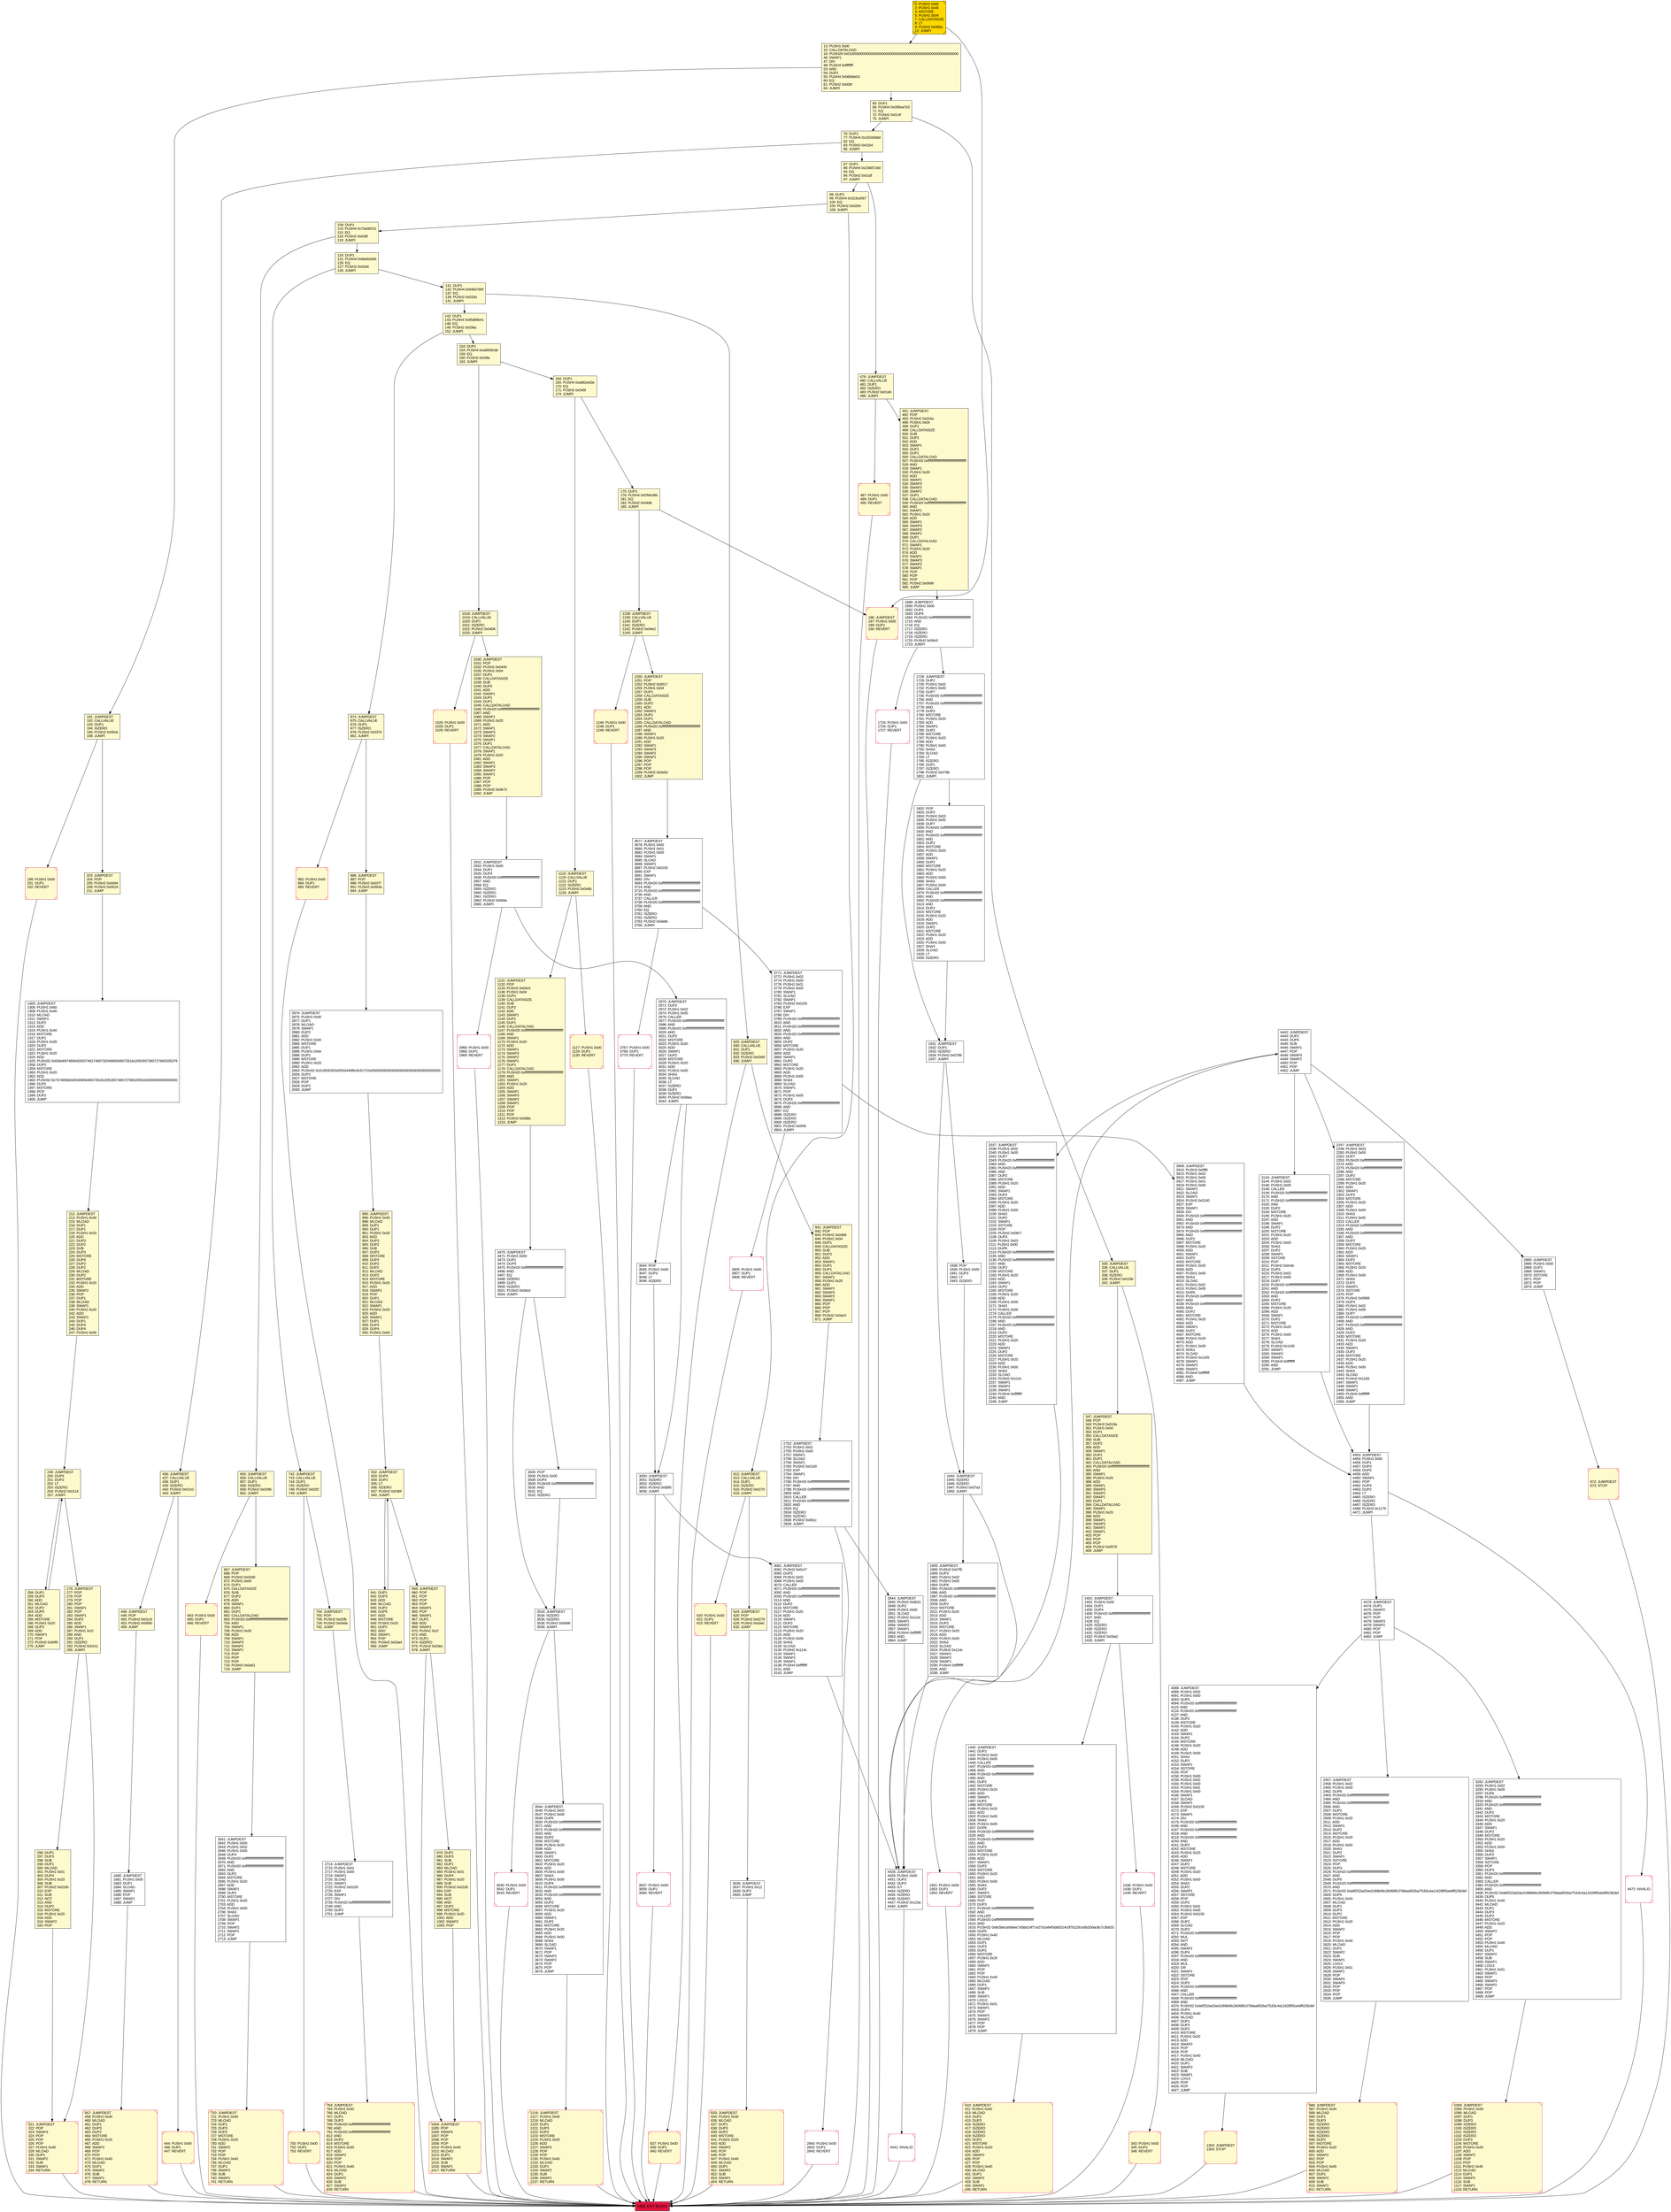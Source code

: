 digraph G {
bgcolor=transparent rankdir=UD;
node [shape=box style=filled color=black fillcolor=white fontname=arial fontcolor=black];
3470 [label="3470: JUMPDEST\l3471: PUSH1 0x00\l3473: DUP1\l3474: DUP4\l3475: PUSH20 0xffffffffffffffffffffffffffffffffffffffff\l3496: AND\l3497: EQ\l3498: ISZERO\l3499: DUP1\l3500: ISZERO\l3501: PUSH2 0x0dcd\l3504: JUMPI\l" ];
2247 [label="2247: JUMPDEST\l2248: PUSH1 0x03\l2250: PUSH1 0x00\l2252: DUP7\l2253: PUSH20 0xffffffffffffffffffffffffffffffffffffffff\l2274: AND\l2275: PUSH20 0xffffffffffffffffffffffffffffffffffffffff\l2296: AND\l2297: DUP2\l2298: MSTORE\l2299: PUSH1 0x20\l2301: ADD\l2302: SWAP1\l2303: DUP2\l2304: MSTORE\l2305: PUSH1 0x20\l2307: ADD\l2308: PUSH1 0x00\l2310: SHA3\l2311: PUSH1 0x00\l2313: CALLER\l2314: PUSH20 0xffffffffffffffffffffffffffffffffffffffff\l2335: AND\l2336: PUSH20 0xffffffffffffffffffffffffffffffffffffffff\l2357: AND\l2358: DUP2\l2359: MSTORE\l2360: PUSH1 0x20\l2362: ADD\l2363: SWAP1\l2364: DUP2\l2365: MSTORE\l2366: PUSH1 0x20\l2368: ADD\l2369: PUSH1 0x00\l2371: SHA3\l2372: DUP2\l2373: SWAP1\l2374: SSTORE\l2375: POP\l2376: PUSH2 0x0999\l2379: DUP3\l2380: PUSH1 0x02\l2382: PUSH1 0x00\l2384: DUP7\l2385: PUSH20 0xffffffffffffffffffffffffffffffffffffffff\l2406: AND\l2407: PUSH20 0xffffffffffffffffffffffffffffffffffffffff\l2428: AND\l2429: DUP2\l2430: MSTORE\l2431: PUSH1 0x20\l2433: ADD\l2434: SWAP1\l2435: DUP2\l2436: MSTORE\l2437: PUSH1 0x20\l2439: ADD\l2440: PUSH1 0x00\l2442: SHA3\l2443: SLOAD\l2444: PUSH2 0x1165\l2447: SWAP1\l2448: SWAP2\l2449: SWAP1\l2450: PUSH4 0xffffffff\l2455: AND\l2456: JUMP\l" ];
2037 [label="2037: JUMPDEST\l2038: PUSH1 0x02\l2040: PUSH1 0x00\l2042: DUP7\l2043: PUSH20 0xffffffffffffffffffffffffffffffffffffffff\l2064: AND\l2065: PUSH20 0xffffffffffffffffffffffffffffffffffffffff\l2086: AND\l2087: DUP2\l2088: MSTORE\l2089: PUSH1 0x20\l2091: ADD\l2092: SWAP1\l2093: DUP2\l2094: MSTORE\l2095: PUSH1 0x20\l2097: ADD\l2098: PUSH1 0x00\l2100: SHA3\l2101: DUP2\l2102: SWAP1\l2103: SSTORE\l2104: POP\l2105: PUSH2 0x08c7\l2108: DUP3\l2109: PUSH1 0x03\l2111: PUSH1 0x00\l2113: DUP8\l2114: PUSH20 0xffffffffffffffffffffffffffffffffffffffff\l2135: AND\l2136: PUSH20 0xffffffffffffffffffffffffffffffffffffffff\l2157: AND\l2158: DUP2\l2159: MSTORE\l2160: PUSH1 0x20\l2162: ADD\l2163: SWAP1\l2164: DUP2\l2165: MSTORE\l2166: PUSH1 0x20\l2168: ADD\l2169: PUSH1 0x00\l2171: SHA3\l2172: PUSH1 0x00\l2174: CALLER\l2175: PUSH20 0xffffffffffffffffffffffffffffffffffffffff\l2196: AND\l2197: PUSH20 0xffffffffffffffffffffffffffffffffffffffff\l2218: AND\l2219: DUP2\l2220: MSTORE\l2221: PUSH1 0x20\l2223: ADD\l2224: SWAP1\l2225: DUP2\l2226: MSTORE\l2227: PUSH1 0x20\l2229: ADD\l2230: PUSH1 0x00\l2232: SHA3\l2233: SLOAD\l2234: PUSH2 0x114c\l2237: SWAP1\l2238: SWAP2\l2239: SWAP1\l2240: PUSH4 0xffffffff\l2245: AND\l2246: JUMP\l" ];
203 [label="203: JUMPDEST\l204: POP\l205: PUSH2 0x00d4\l208: PUSH2 0x0519\l211: JUMP\l" fillcolor=lemonchiffon ];
2714 [label="2714: JUMPDEST\l2715: PUSH1 0x01\l2717: PUSH1 0x00\l2719: SWAP1\l2720: SLOAD\l2721: SWAP1\l2722: PUSH2 0x0100\l2725: EXP\l2726: SWAP1\l2727: DIV\l2728: PUSH20 0xffffffffffffffffffffffffffffffffffffffff\l2749: AND\l2750: DUP2\l2751: JUMP\l" ];
3909 [label="3909: JUMPDEST\l3910: PUSH2 0x0ff8\l3913: PUSH1 0x02\l3915: PUSH1 0x00\l3917: PUSH1 0x01\l3919: PUSH1 0x00\l3921: SWAP1\l3922: SLOAD\l3923: SWAP1\l3924: PUSH2 0x0100\l3927: EXP\l3928: SWAP1\l3929: DIV\l3930: PUSH20 0xffffffffffffffffffffffffffffffffffffffff\l3951: AND\l3952: PUSH20 0xffffffffffffffffffffffffffffffffffffffff\l3973: AND\l3974: PUSH20 0xffffffffffffffffffffffffffffffffffffffff\l3995: AND\l3996: DUP2\l3997: MSTORE\l3998: PUSH1 0x20\l4000: ADD\l4001: SWAP1\l4002: DUP2\l4003: MSTORE\l4004: PUSH1 0x20\l4006: ADD\l4007: PUSH1 0x00\l4009: SHA3\l4010: SLOAD\l4011: PUSH1 0x02\l4013: PUSH1 0x00\l4015: DUP6\l4016: PUSH20 0xffffffffffffffffffffffffffffffffffffffff\l4037: AND\l4038: PUSH20 0xffffffffffffffffffffffffffffffffffffffff\l4059: AND\l4060: DUP2\l4061: MSTORE\l4062: PUSH1 0x20\l4064: ADD\l4065: SWAP1\l4066: DUP2\l4067: MSTORE\l4068: PUSH1 0x20\l4070: ADD\l4071: PUSH1 0x00\l4073: SHA3\l4074: SLOAD\l4075: PUSH2 0x1165\l4078: SWAP1\l4079: SWAP2\l4080: SWAP1\l4081: PUSH4 0xffffffff\l4086: AND\l4087: JUMP\l" ];
1131 [label="1131: JUMPDEST\l1132: POP\l1133: PUSH2 0x04c0\l1136: PUSH1 0x04\l1138: DUP1\l1139: CALLDATASIZE\l1140: SUB\l1141: DUP2\l1142: ADD\l1143: SWAP1\l1144: DUP1\l1145: DUP1\l1146: CALLDATALOAD\l1147: PUSH20 0xffffffffffffffffffffffffffffffffffffffff\l1168: AND\l1169: SWAP1\l1170: PUSH1 0x20\l1172: ADD\l1173: SWAP1\l1174: SWAP3\l1175: SWAP2\l1176: SWAP1\l1177: DUP1\l1178: CALLDATALOAD\l1179: PUSH20 0xffffffffffffffffffffffffffffffffffffffff\l1200: AND\l1201: SWAP1\l1202: PUSH1 0x20\l1204: ADD\l1205: SWAP1\l1206: SWAP3\l1207: SWAP2\l1208: SWAP1\l1209: POP\l1210: POP\l1211: POP\l1212: PUSH2 0x0d8e\l1215: JUMP\l" fillcolor=lemonchiffon ];
742 [label="742: JUMPDEST\l743: CALLVALUE\l744: DUP1\l745: ISZERO\l746: PUSH2 0x02f2\l749: JUMPI\l" fillcolor=lemonchiffon ];
258 [label="258: DUP1\l259: DUP3\l260: ADD\l261: MLOAD\l262: DUP2\l263: DUP5\l264: ADD\l265: MSTORE\l266: PUSH1 0x20\l268: DUP2\l269: ADD\l270: SWAP1\l271: POP\l272: PUSH2 0x00f9\l275: JUMP\l" fillcolor=lemonchiffon ];
4473 [label="4473: JUMPDEST\l4474: DUP1\l4475: SWAP2\l4476: POP\l4477: POP\l4478: SWAP3\l4479: SWAP2\l4480: POP\l4481: POP\l4482: JUMP\l" ];
3767 [label="3767: PUSH1 0x00\l3769: DUP1\l3770: REVERT\l" shape=Msquare color=crimson ];
2931 [label="2931: JUMPDEST\l2932: PUSH1 0x00\l2934: DUP1\l2935: DUP4\l2936: PUSH20 0xffffffffffffffffffffffffffffffffffffffff\l2957: AND\l2958: EQ\l2959: ISZERO\l2960: ISZERO\l2961: ISZERO\l2962: PUSH2 0x0b9a\l2965: JUMPI\l" ];
444 [label="444: PUSH1 0x00\l446: DUP1\l447: REVERT\l" fillcolor=lemonchiffon shape=Msquare color=crimson ];
1724 [label="1724: PUSH1 0x00\l1726: DUP1\l1727: REVERT\l" shape=Msquare color=crimson ];
296 [label="296: DUP1\l297: DUP3\l298: SUB\l299: DUP1\l300: MLOAD\l301: PUSH1 0x01\l303: DUP4\l304: PUSH1 0x20\l306: SUB\l307: PUSH2 0x0100\l310: EXP\l311: SUB\l312: NOT\l313: AND\l314: DUP2\l315: MSTORE\l316: PUSH1 0x20\l318: ADD\l319: SWAP2\l320: POP\l" fillcolor=lemonchiffon ];
886 [label="886: JUMPDEST\l887: POP\l888: PUSH2 0x037f\l891: PUSH2 0x0b3a\l894: JUMP\l" fillcolor=lemonchiffon ];
1018 [label="1018: JUMPDEST\l1019: CALLVALUE\l1020: DUP1\l1021: ISZERO\l1022: PUSH2 0x0406\l1025: JUMPI\l" fillcolor=lemonchiffon ];
1119 [label="1119: JUMPDEST\l1120: CALLVALUE\l1121: DUP1\l1122: ISZERO\l1123: PUSH2 0x046b\l1126: JUMPI\l" fillcolor=lemonchiffon ];
667 [label="667: JUMPDEST\l668: POP\l669: PUSH2 0x02d0\l672: PUSH1 0x04\l674: DUP1\l675: CALLDATASIZE\l676: SUB\l677: DUP2\l678: ADD\l679: SWAP1\l680: DUP1\l681: DUP1\l682: CALLDATALOAD\l683: PUSH20 0xffffffffffffffffffffffffffffffffffffffff\l704: AND\l705: SWAP1\l706: PUSH1 0x20\l708: ADD\l709: SWAP1\l710: SWAP3\l711: SWAP2\l712: SWAP1\l713: POP\l714: POP\l715: POP\l716: PUSH2 0x0a51\l719: JUMP\l" fillcolor=lemonchiffon ];
3044 [label="3044: POP\l3045: PUSH1 0x00\l3047: DUP3\l3048: LT\l3049: ISZERO\l" ];
142 [label="142: DUP1\l143: PUSH4 0x95d89b41\l148: EQ\l149: PUSH2 0x036a\l152: JUMPI\l" fillcolor=lemonchiffon ];
663 [label="663: PUSH1 0x00\l665: DUP1\l666: REVERT\l" fillcolor=lemonchiffon shape=Msquare color=crimson ];
2966 [label="2966: PUSH1 0x00\l2968: DUP1\l2969: REVERT\l" shape=Msquare color=crimson ];
191 [label="191: JUMPDEST\l192: CALLVALUE\l193: DUP1\l194: ISZERO\l195: PUSH2 0x00cb\l198: JUMPI\l" fillcolor=lemonchiffon ];
347 [label="347: JUMPDEST\l348: POP\l349: PUSH2 0x019a\l352: PUSH1 0x04\l354: DUP1\l355: CALLDATASIZE\l356: SUB\l357: DUP2\l358: ADD\l359: SWAP1\l360: DUP1\l361: DUP1\l362: CALLDATALOAD\l363: PUSH20 0xffffffffffffffffffffffffffffffffffffffff\l384: AND\l385: SWAP1\l386: PUSH1 0x20\l388: ADD\l389: SWAP1\l390: SWAP3\l391: SWAP2\l392: SWAP1\l393: DUP1\l394: CALLDATALOAD\l395: SWAP1\l396: PUSH1 0x20\l398: ADD\l399: SWAP1\l400: SWAP3\l401: SWAP2\l402: SWAP1\l403: POP\l404: POP\l405: POP\l406: PUSH2 0x0579\l409: JUMP\l" fillcolor=lemonchiffon ];
3533 [label="3533: JUMPDEST\l3534: ISZERO\l3535: ISZERO\l3536: PUSH2 0x0dd8\l3539: JUMPI\l" ];
1436 [label="1436: PUSH1 0x00\l1438: DUP1\l1439: REVERT\l" shape=Msquare color=crimson ];
276 [label="276: JUMPDEST\l277: POP\l278: POP\l279: POP\l280: POP\l281: SWAP1\l282: POP\l283: SWAP1\l284: DUP2\l285: ADD\l286: SWAP1\l287: PUSH1 0x1f\l289: AND\l290: DUP1\l291: ISZERO\l292: PUSH2 0x0141\l295: JUMPI\l" fillcolor=lemonchiffon ];
1951 [label="1951: PUSH1 0x00\l1953: DUP1\l1954: REVERT\l" shape=Msquare color=crimson ];
335 [label="335: JUMPDEST\l336: CALLVALUE\l337: DUP1\l338: ISZERO\l339: PUSH2 0x015b\l342: JUMPI\l" fillcolor=lemonchiffon ];
1401 [label="1401: JUMPDEST\l1402: PUSH1 0x00\l1404: DUP1\l1405: DUP4\l1406: PUSH20 0xffffffffffffffffffffffffffffffffffffffff\l1427: AND\l1428: EQ\l1429: ISZERO\l1430: ISZERO\l1431: ISZERO\l1432: PUSH2 0x05a0\l1435: JUMPI\l" ];
1931 [label="1931: JUMPDEST\l1932: DUP1\l1933: ISZERO\l1934: PUSH2 0x0798\l1937: JUMPI\l" ];
2874 [label="2874: JUMPDEST\l2875: PUSH1 0x40\l2877: DUP1\l2878: MLOAD\l2879: SWAP1\l2880: DUP2\l2881: ADD\l2882: PUSH1 0x40\l2884: MSTORE\l2885: DUP1\l2886: PUSH1 0x0e\l2888: DUP2\l2889: MSTORE\l2890: PUSH1 0x20\l2892: ADD\l2893: PUSH32 0x2c3030302e5553446f6c6c61722e000000000000000000000000000000000000\l2926: DUP2\l2927: MSTORE\l2928: POP\l2929: DUP2\l2930: JUMP\l" ];
1938 [label="1938: POP\l1939: PUSH1 0x00\l1941: DUP3\l1942: LT\l1943: ISZERO\l" ];
487 [label="487: PUSH1 0x00\l489: DUP1\l490: REVERT\l" fillcolor=lemonchiffon shape=Msquare color=crimson ];
750 [label="750: PUSH1 0x00\l752: DUP1\l753: REVERT\l" fillcolor=lemonchiffon shape=Msquare color=crimson ];
3057 [label="3057: PUSH1 0x00\l3059: DUP1\l3060: REVERT\l" shape=Msquare color=crimson ];
1305 [label="1305: JUMPDEST\l1306: PUSH1 0x60\l1308: PUSH1 0x40\l1310: MLOAD\l1311: SWAP1\l1312: DUP2\l1313: ADD\l1314: PUSH1 0x40\l1316: MSTORE\l1317: DUP1\l1318: PUSH1 0x39\l1320: DUP2\l1321: MSTORE\l1322: PUSH1 0x20\l1324: ADD\l1325: PUSH32 0x556e6974656420537461746573204665646572616c2052657365727665205379\l1358: DUP2\l1359: MSTORE\l1360: PUSH1 0x20\l1362: ADD\l1363: PUSH32 0x7374656d2d204665646572616c205265736572766520552e5300000000000000\l1396: DUP2\l1397: MSTORE\l1398: POP\l1399: DUP2\l1400: JUMP\l" ];
959 [label="959: JUMPDEST\l960: POP\l961: POP\l962: POP\l963: POP\l964: SWAP1\l965: POP\l966: SWAP1\l967: DUP2\l968: ADD\l969: SWAP1\l970: PUSH1 0x1f\l972: AND\l973: DUP1\l974: ISZERO\l975: PUSH2 0x03ec\l978: JUMPI\l" fillcolor=lemonchiffon ];
76 [label="76: DUP1\l77: PUSH4 0x18160ddd\l82: EQ\l83: PUSH2 0x01b4\l86: JUMPI\l" fillcolor=lemonchiffon ];
175 [label="175: DUP1\l176: PUSH4 0xf2fde38b\l181: EQ\l182: PUSH2 0x04d6\l185: JUMPI\l" fillcolor=lemonchiffon ];
1944 [label="1944: JUMPDEST\l1945: ISZERO\l1946: ISZERO\l1947: PUSH2 0x07a3\l1950: JUMPI\l" ];
491 [label="491: JUMPDEST\l492: POP\l493: PUSH2 0x024a\l496: PUSH1 0x04\l498: DUP1\l499: CALLDATASIZE\l500: SUB\l501: DUP2\l502: ADD\l503: SWAP1\l504: DUP1\l505: DUP1\l506: CALLDATALOAD\l507: PUSH20 0xffffffffffffffffffffffffffffffffffffffff\l528: AND\l529: SWAP1\l530: PUSH1 0x20\l532: ADD\l533: SWAP1\l534: SWAP3\l535: SWAP2\l536: SWAP1\l537: DUP1\l538: CALLDATALOAD\l539: PUSH20 0xffffffffffffffffffffffffffffffffffffffff\l560: AND\l561: SWAP1\l562: PUSH1 0x20\l564: ADD\l565: SWAP1\l566: SWAP3\l567: SWAP2\l568: SWAP1\l569: DUP1\l570: CALLDATALOAD\l571: SWAP1\l572: PUSH1 0x20\l574: ADD\l575: SWAP1\l576: SWAP3\l577: SWAP2\l578: SWAP1\l579: POP\l580: POP\l581: POP\l582: PUSH2 0x0699\l585: JUMP\l" fillcolor=lemonchiffon ];
720 [label="720: JUMPDEST\l721: PUSH1 0x40\l723: MLOAD\l724: DUP1\l725: DUP3\l726: DUP2\l727: MSTORE\l728: PUSH1 0x20\l730: ADD\l731: SWAP2\l732: POP\l733: POP\l734: PUSH1 0x40\l736: MLOAD\l737: DUP1\l738: SWAP2\l739: SUB\l740: SWAP1\l741: RETURN\l" fillcolor=lemonchiffon shape=Msquare color=crimson ];
4442 [label="4442: JUMPDEST\l4443: DUP2\l4444: DUP4\l4445: SUB\l4446: SWAP1\l4447: POP\l4448: SWAP3\l4449: SWAP2\l4450: POP\l4451: POP\l4452: JUMP\l" ];
212 [label="212: JUMPDEST\l213: PUSH1 0x40\l215: MLOAD\l216: DUP1\l217: DUP1\l218: PUSH1 0x20\l220: ADD\l221: DUP3\l222: DUP2\l223: SUB\l224: DUP3\l225: MSTORE\l226: DUP4\l227: DUP2\l228: DUP2\l229: MLOAD\l230: DUP2\l231: MSTORE\l232: PUSH1 0x20\l234: ADD\l235: SWAP2\l236: POP\l237: DUP1\l238: MLOAD\l239: SWAP1\l240: PUSH1 0x20\l242: ADD\l243: SWAP1\l244: DUP1\l245: DUP4\l246: DUP4\l247: PUSH1 0x00\l" fillcolor=lemonchiffon ];
199 [label="199: PUSH1 0x00\l201: DUP1\l202: REVERT\l" fillcolor=lemonchiffon shape=Msquare color=crimson ];
3771 [label="3771: JUMPDEST\l3772: PUSH1 0x02\l3774: PUSH1 0x00\l3776: PUSH1 0x01\l3778: PUSH1 0x00\l3780: SWAP1\l3781: SLOAD\l3782: SWAP1\l3783: PUSH2 0x0100\l3786: EXP\l3787: SWAP1\l3788: DIV\l3789: PUSH20 0xffffffffffffffffffffffffffffffffffffffff\l3810: AND\l3811: PUSH20 0xffffffffffffffffffffffffffffffffffffffff\l3832: AND\l3833: PUSH20 0xffffffffffffffffffffffffffffffffffffffff\l3854: AND\l3855: DUP2\l3856: MSTORE\l3857: PUSH1 0x20\l3859: ADD\l3860: SWAP1\l3861: DUP2\l3862: MSTORE\l3863: PUSH1 0x20\l3865: ADD\l3866: PUSH1 0x00\l3868: SHA3\l3869: SLOAD\l3870: SWAP1\l3871: POP\l3872: PUSH1 0x00\l3874: DUP3\l3875: PUSH20 0xffffffffffffffffffffffffffffffffffffffff\l3896: AND\l3897: EQ\l3898: ISZERO\l3899: ISZERO\l3900: ISZERO\l3901: PUSH2 0x0f45\l3904: JUMPI\l" ];
436 [label="436: JUMPDEST\l437: CALLVALUE\l438: DUP1\l439: ISZERO\l440: PUSH2 0x01c0\l443: JUMPI\l" fillcolor=lemonchiffon ];
2844 [label="2844: JUMPDEST\l2845: PUSH2 0x0b31\l2848: DUP2\l2849: PUSH1 0x00\l2851: SLOAD\l2852: PUSH2 0x114c\l2855: SWAP1\l2856: SWAP2\l2857: SWAP1\l2858: PUSH4 0xffffffff\l2863: AND\l2864: JUMP\l" ];
1216 [label="1216: JUMPDEST\l1217: PUSH1 0x40\l1219: MLOAD\l1220: DUP1\l1221: DUP3\l1222: DUP2\l1223: MSTORE\l1224: PUSH1 0x20\l1226: ADD\l1227: SWAP2\l1228: POP\l1229: POP\l1230: PUSH1 0x40\l1232: MLOAD\l1233: DUP1\l1234: SWAP2\l1235: SUB\l1236: SWAP1\l1237: RETURN\l" fillcolor=lemonchiffon shape=Msquare color=crimson ];
3292 [label="3292: JUMPDEST\l3293: PUSH1 0x02\l3295: PUSH1 0x00\l3297: DUP6\l3298: PUSH20 0xffffffffffffffffffffffffffffffffffffffff\l3319: AND\l3320: PUSH20 0xffffffffffffffffffffffffffffffffffffffff\l3341: AND\l3342: DUP2\l3343: MSTORE\l3344: PUSH1 0x20\l3346: ADD\l3347: SWAP1\l3348: DUP2\l3349: MSTORE\l3350: PUSH1 0x20\l3352: ADD\l3353: PUSH1 0x00\l3355: SHA3\l3356: DUP2\l3357: SWAP1\l3358: SSTORE\l3359: POP\l3360: DUP3\l3361: PUSH20 0xffffffffffffffffffffffffffffffffffffffff\l3382: AND\l3383: CALLER\l3384: PUSH20 0xffffffffffffffffffffffffffffffffffffffff\l3405: AND\l3406: PUSH32 0xddf252ad1be2c89b69c2b068fc378daa952ba7f163c4a11628f55a4df523b3ef\l3439: DUP5\l3440: PUSH1 0x40\l3442: MLOAD\l3443: DUP1\l3444: DUP3\l3445: DUP2\l3446: MSTORE\l3447: PUSH1 0x20\l3449: ADD\l3450: SWAP2\l3451: POP\l3452: POP\l3453: PUSH1 0x40\l3455: MLOAD\l3456: DUP1\l3457: SWAP2\l3458: SUB\l3459: SWAP1\l3460: LOG3\l3461: PUSH1 0x01\l3463: SWAP1\l3464: POP\l3465: SWAP3\l3466: SWAP2\l3467: POP\l3468: POP\l3469: JUMP\l" ];
1004 [label="1004: JUMPDEST\l1005: POP\l1006: SWAP3\l1007: POP\l1008: POP\l1009: POP\l1010: PUSH1 0x40\l1012: MLOAD\l1013: DUP1\l1014: SWAP2\l1015: SUB\l1016: SWAP1\l1017: RETURN\l" fillcolor=lemonchiffon shape=Msquare color=crimson ];
3540 [label="3540: PUSH1 0x00\l3542: DUP1\l3543: REVERT\l" shape=Msquare color=crimson ];
586 [label="586: JUMPDEST\l587: PUSH1 0x40\l589: MLOAD\l590: DUP1\l591: DUP3\l592: ISZERO\l593: ISZERO\l594: ISZERO\l595: ISZERO\l596: DUP2\l597: MSTORE\l598: PUSH1 0x20\l600: ADD\l601: SWAP2\l602: POP\l603: POP\l604: PUSH1 0x40\l606: MLOAD\l607: DUP1\l608: SWAP2\l609: SUB\l610: SWAP1\l611: RETURN\l" fillcolor=lemonchiffon shape=Msquare color=crimson ];
1093 [label="1093: JUMPDEST\l1094: PUSH1 0x40\l1096: MLOAD\l1097: DUP1\l1098: DUP3\l1099: ISZERO\l1100: ISZERO\l1101: ISZERO\l1102: ISZERO\l1103: DUP2\l1104: MSTORE\l1105: PUSH1 0x20\l1107: ADD\l1108: SWAP2\l1109: POP\l1110: POP\l1111: PUSH1 0x40\l1113: MLOAD\l1114: DUP1\l1115: SWAP2\l1116: SUB\l1117: SWAP1\l1118: RETURN\l" fillcolor=lemonchiffon shape=Msquare color=crimson ];
457 [label="457: JUMPDEST\l458: PUSH1 0x40\l460: MLOAD\l461: DUP1\l462: DUP3\l463: DUP2\l464: MSTORE\l465: PUSH1 0x20\l467: ADD\l468: SWAP2\l469: POP\l470: POP\l471: PUSH1 0x40\l473: MLOAD\l474: DUP1\l475: SWAP2\l476: SUB\l477: SWAP1\l478: RETURN\l" fillcolor=lemonchiffon shape=Msquare color=crimson ];
941 [label="941: DUP1\l942: DUP3\l943: ADD\l944: MLOAD\l945: DUP2\l946: DUP5\l947: ADD\l948: MSTORE\l949: PUSH1 0x20\l951: DUP2\l952: ADD\l953: SWAP1\l954: POP\l955: PUSH2 0x03a4\l958: JUMP\l" fillcolor=lemonchiffon ];
841 [label="841: JUMPDEST\l842: POP\l843: PUSH2 0x0368\l846: PUSH1 0x04\l848: DUP1\l849: CALLDATASIZE\l850: SUB\l851: DUP2\l852: ADD\l853: SWAP1\l854: DUP1\l855: DUP1\l856: CALLDATALOAD\l857: SWAP1\l858: PUSH1 0x20\l860: ADD\l861: SWAP1\l862: SWAP3\l863: SWAP2\l864: SWAP1\l865: POP\l866: POP\l867: POP\l868: PUSH2 0x0ac0\l871: JUMP\l" fillcolor=lemonchiffon ];
1246 [label="1246: PUSH1 0x00\l1248: DUP1\l1249: REVERT\l" fillcolor=lemonchiffon shape=Msquare color=crimson ];
4483 [label="4483: EXIT BLOCK\l" fillcolor=crimson ];
1303 [label="1303: JUMPDEST\l1304: STOP\l" fillcolor=lemonchiffon shape=Msquare color=crimson ];
829 [label="829: JUMPDEST\l830: CALLVALUE\l831: DUP1\l832: ISZERO\l833: PUSH2 0x0349\l836: JUMPI\l" fillcolor=lemonchiffon ];
109 [label="109: DUP1\l110: PUSH4 0x70a08231\l115: EQ\l116: PUSH2 0x028f\l119: JUMPI\l" fillcolor=lemonchiffon ];
1440 [label="1440: JUMPDEST\l1441: DUP2\l1442: PUSH1 0x03\l1444: PUSH1 0x00\l1446: CALLER\l1447: PUSH20 0xffffffffffffffffffffffffffffffffffffffff\l1468: AND\l1469: PUSH20 0xffffffffffffffffffffffffffffffffffffffff\l1490: AND\l1491: DUP2\l1492: MSTORE\l1493: PUSH1 0x20\l1495: ADD\l1496: SWAP1\l1497: DUP2\l1498: MSTORE\l1499: PUSH1 0x20\l1501: ADD\l1502: PUSH1 0x00\l1504: SHA3\l1505: PUSH1 0x00\l1507: DUP6\l1508: PUSH20 0xffffffffffffffffffffffffffffffffffffffff\l1529: AND\l1530: PUSH20 0xffffffffffffffffffffffffffffffffffffffff\l1551: AND\l1552: DUP2\l1553: MSTORE\l1554: PUSH1 0x20\l1556: ADD\l1557: SWAP1\l1558: DUP2\l1559: MSTORE\l1560: PUSH1 0x20\l1562: ADD\l1563: PUSH1 0x00\l1565: SHA3\l1566: DUP2\l1567: SWAP1\l1568: SSTORE\l1569: POP\l1570: DUP3\l1571: PUSH20 0xffffffffffffffffffffffffffffffffffffffff\l1592: AND\l1593: CALLER\l1594: PUSH20 0xffffffffffffffffffffffffffffffffffffffff\l1615: AND\l1616: PUSH32 0x8c5be1e5ebec7d5bd14f71427d1e84f3dd0314c0f7b2291e5b200ac8c7c3b925\l1649: DUP5\l1650: PUSH1 0x40\l1652: MLOAD\l1653: DUP1\l1654: DUP3\l1655: DUP2\l1656: MSTORE\l1657: PUSH1 0x20\l1659: ADD\l1660: SWAP2\l1661: POP\l1662: POP\l1663: PUSH1 0x40\l1665: MLOAD\l1666: DUP1\l1667: SWAP2\l1668: SUB\l1669: SWAP1\l1670: LOG3\l1671: PUSH1 0x01\l1673: SWAP1\l1674: POP\l1675: SWAP3\l1676: SWAP2\l1677: POP\l1678: POP\l1679: JUMP\l" ];
153 [label="153: DUP1\l154: PUSH4 0xa9059cbb\l159: EQ\l160: PUSH2 0x03fa\l163: JUMPI\l" fillcolor=lemonchiffon ];
479 [label="479: JUMPDEST\l480: CALLVALUE\l481: DUP1\l482: ISZERO\l483: PUSH2 0x01eb\l486: JUMPI\l" fillcolor=lemonchiffon ];
1802 [label="1802: POP\l1803: DUP2\l1804: PUSH1 0x03\l1806: PUSH1 0x00\l1808: DUP7\l1809: PUSH20 0xffffffffffffffffffffffffffffffffffffffff\l1830: AND\l1831: PUSH20 0xffffffffffffffffffffffffffffffffffffffff\l1852: AND\l1853: DUP2\l1854: MSTORE\l1855: PUSH1 0x20\l1857: ADD\l1858: SWAP1\l1859: DUP2\l1860: MSTORE\l1861: PUSH1 0x20\l1863: ADD\l1864: PUSH1 0x00\l1866: SHA3\l1867: PUSH1 0x00\l1869: CALLER\l1870: PUSH20 0xffffffffffffffffffffffffffffffffffffffff\l1891: AND\l1892: PUSH20 0xffffffffffffffffffffffffffffffffffffffff\l1913: AND\l1914: DUP2\l1915: MSTORE\l1916: PUSH1 0x20\l1918: ADD\l1919: SWAP1\l1920: DUP2\l1921: MSTORE\l1922: PUSH1 0x20\l1924: ADD\l1925: PUSH1 0x00\l1927: SHA3\l1928: SLOAD\l1929: LT\l1930: ISZERO\l" ];
754 [label="754: JUMPDEST\l755: POP\l756: PUSH2 0x02fb\l759: PUSH2 0x0a9a\l762: JUMP\l" fillcolor=lemonchiffon ];
2752 [label="2752: JUMPDEST\l2753: PUSH1 0x01\l2755: PUSH1 0x00\l2757: SWAP1\l2758: SLOAD\l2759: SWAP1\l2760: PUSH2 0x0100\l2763: EXP\l2764: SWAP1\l2765: DIV\l2766: PUSH20 0xffffffffffffffffffffffffffffffffffffffff\l2787: AND\l2788: PUSH20 0xffffffffffffffffffffffffffffffffffffffff\l2809: AND\l2810: CALLER\l2811: PUSH20 0xffffffffffffffffffffffffffffffffffffffff\l2832: AND\l2833: EQ\l2834: ISZERO\l2835: ISZERO\l2836: PUSH2 0x0b1c\l2839: JUMPI\l" ];
1030 [label="1030: JUMPDEST\l1031: POP\l1032: PUSH2 0x0445\l1035: PUSH1 0x04\l1037: DUP1\l1038: CALLDATASIZE\l1039: SUB\l1040: DUP2\l1041: ADD\l1042: SWAP1\l1043: DUP1\l1044: DUP1\l1045: CALLDATALOAD\l1046: PUSH20 0xffffffffffffffffffffffffffffffffffffffff\l1067: AND\l1068: SWAP1\l1069: PUSH1 0x20\l1071: ADD\l1072: SWAP1\l1073: SWAP3\l1074: SWAP2\l1075: SWAP1\l1076: DUP1\l1077: CALLDATALOAD\l1078: SWAP1\l1079: PUSH1 0x20\l1081: ADD\l1082: SWAP1\l1083: SWAP3\l1084: SWAP2\l1085: SWAP1\l1086: POP\l1087: POP\l1088: POP\l1089: PUSH2 0x0b73\l1092: JUMP\l" fillcolor=lemonchiffon ];
120 [label="120: DUP1\l121: PUSH4 0x8da5cb5b\l126: EQ\l127: PUSH2 0x02e6\l130: JUMPI\l" fillcolor=lemonchiffon ];
1955 [label="1955: JUMPDEST\l1956: PUSH2 0x07f5\l1959: DUP3\l1960: PUSH1 0x02\l1962: PUSH1 0x00\l1964: DUP8\l1965: PUSH20 0xffffffffffffffffffffffffffffffffffffffff\l1986: AND\l1987: PUSH20 0xffffffffffffffffffffffffffffffffffffffff\l2008: AND\l2009: DUP2\l2010: MSTORE\l2011: PUSH1 0x20\l2013: ADD\l2014: SWAP1\l2015: DUP2\l2016: MSTORE\l2017: PUSH1 0x20\l2019: ADD\l2020: PUSH1 0x00\l2022: SHA3\l2023: SLOAD\l2024: PUSH2 0x114c\l2027: SWAP1\l2028: SWAP2\l2029: SWAP1\l2030: PUSH4 0xffffffff\l2035: AND\l2036: JUMP\l" ];
4453 [label="4453: JUMPDEST\l4454: PUSH1 0x00\l4456: DUP1\l4457: DUP3\l4458: DUP5\l4459: ADD\l4460: SWAP1\l4461: POP\l4462: DUP4\l4463: DUP2\l4464: LT\l4465: ISZERO\l4466: ISZERO\l4467: ISZERO\l4468: PUSH2 0x1179\l4471: JUMPI\l" ];
4088 [label="4088: JUMPDEST\l4089: PUSH1 0x02\l4091: PUSH1 0x00\l4093: DUP5\l4094: PUSH20 0xffffffffffffffffffffffffffffffffffffffff\l4115: AND\l4116: PUSH20 0xffffffffffffffffffffffffffffffffffffffff\l4137: AND\l4138: DUP2\l4139: MSTORE\l4140: PUSH1 0x20\l4142: ADD\l4143: SWAP1\l4144: DUP2\l4145: MSTORE\l4146: PUSH1 0x20\l4148: ADD\l4149: PUSH1 0x00\l4151: SHA3\l4152: DUP2\l4153: SWAP1\l4154: SSTORE\l4155: POP\l4156: PUSH1 0x00\l4158: PUSH1 0x02\l4160: PUSH1 0x00\l4162: PUSH1 0x01\l4164: PUSH1 0x00\l4166: SWAP1\l4167: SLOAD\l4168: SWAP1\l4169: PUSH2 0x0100\l4172: EXP\l4173: SWAP1\l4174: DIV\l4175: PUSH20 0xffffffffffffffffffffffffffffffffffffffff\l4196: AND\l4197: PUSH20 0xffffffffffffffffffffffffffffffffffffffff\l4218: AND\l4219: PUSH20 0xffffffffffffffffffffffffffffffffffffffff\l4240: AND\l4241: DUP2\l4242: MSTORE\l4243: PUSH1 0x20\l4245: ADD\l4246: SWAP1\l4247: DUP2\l4248: MSTORE\l4249: PUSH1 0x20\l4251: ADD\l4252: PUSH1 0x00\l4254: SHA3\l4255: DUP2\l4256: SWAP1\l4257: SSTORE\l4258: POP\l4259: DUP2\l4260: PUSH1 0x01\l4262: PUSH1 0x00\l4264: PUSH2 0x0100\l4267: EXP\l4268: DUP2\l4269: SLOAD\l4270: DUP2\l4271: PUSH20 0xffffffffffffffffffffffffffffffffffffffff\l4292: MUL\l4293: NOT\l4294: AND\l4295: SWAP1\l4296: DUP4\l4297: PUSH20 0xffffffffffffffffffffffffffffffffffffffff\l4318: AND\l4319: MUL\l4320: OR\l4321: SWAP1\l4322: SSTORE\l4323: POP\l4324: DUP2\l4325: PUSH20 0xffffffffffffffffffffffffffffffffffffffff\l4346: AND\l4347: CALLER\l4348: PUSH20 0xffffffffffffffffffffffffffffffffffffffff\l4369: AND\l4370: PUSH32 0xddf252ad1be2c89b69c2b068fc378daa952ba7f163c4a11628f55a4df523b3ef\l4403: DUP4\l4404: PUSH1 0x40\l4406: MLOAD\l4407: DUP1\l4408: DUP3\l4409: DUP2\l4410: MSTORE\l4411: PUSH1 0x20\l4413: ADD\l4414: SWAP2\l4415: POP\l4416: POP\l4417: PUSH1 0x40\l4419: MLOAD\l4420: DUP1\l4421: SWAP2\l4422: SUB\l4423: SWAP1\l4424: LOG3\l4425: POP\l4426: POP\l4427: JUMP\l" ];
1026 [label="1026: PUSH1 0x00\l1028: DUP1\l1029: REVERT\l" fillcolor=lemonchiffon shape=Msquare color=crimson ];
3061 [label="3061: JUMPDEST\l3062: PUSH2 0x0c47\l3065: DUP3\l3066: PUSH1 0x02\l3068: PUSH1 0x00\l3070: CALLER\l3071: PUSH20 0xffffffffffffffffffffffffffffffffffffffff\l3092: AND\l3093: PUSH20 0xffffffffffffffffffffffffffffffffffffffff\l3114: AND\l3115: DUP2\l3116: MSTORE\l3117: PUSH1 0x20\l3119: ADD\l3120: SWAP1\l3121: DUP2\l3122: MSTORE\l3123: PUSH1 0x20\l3125: ADD\l3126: PUSH1 0x00\l3128: SHA3\l3129: SLOAD\l3130: PUSH2 0x114c\l3133: SWAP1\l3134: SWAP2\l3135: SWAP1\l3136: PUSH4 0xffffffff\l3141: AND\l3142: JUMP\l" ];
65 [label="65: DUP1\l66: PUSH4 0x095ea7b3\l71: EQ\l72: PUSH2 0x014f\l75: JUMPI\l" fillcolor=lemonchiffon ];
410 [label="410: JUMPDEST\l411: PUSH1 0x40\l413: MLOAD\l414: DUP1\l415: DUP3\l416: ISZERO\l417: ISZERO\l418: ISZERO\l419: ISZERO\l420: DUP2\l421: MSTORE\l422: PUSH1 0x20\l424: ADD\l425: SWAP2\l426: POP\l427: POP\l428: PUSH1 0x40\l430: MLOAD\l431: DUP1\l432: SWAP2\l433: SUB\l434: SWAP1\l435: RETURN\l" fillcolor=lemonchiffon shape=Msquare color=crimson ];
624 [label="624: JUMPDEST\l625: POP\l626: PUSH2 0x0279\l629: PUSH2 0x0a4c\l632: JUMP\l" fillcolor=lemonchiffon ];
448 [label="448: JUMPDEST\l449: POP\l450: PUSH2 0x01c9\l453: PUSH2 0x0690\l456: JUMP\l" fillcolor=lemonchiffon ];
2641 [label="2641: JUMPDEST\l2642: PUSH1 0x00\l2644: PUSH1 0x02\l2646: PUSH1 0x00\l2648: DUP4\l2649: PUSH20 0xffffffffffffffffffffffffffffffffffffffff\l2670: AND\l2671: PUSH20 0xffffffffffffffffffffffffffffffffffffffff\l2692: AND\l2693: DUP2\l2694: MSTORE\l2695: PUSH1 0x20\l2697: ADD\l2698: SWAP1\l2699: DUP2\l2700: MSTORE\l2701: PUSH1 0x20\l2703: ADD\l2704: PUSH1 0x00\l2706: SHA3\l2707: SLOAD\l2708: SWAP1\l2709: POP\l2710: SWAP2\l2711: SWAP1\l2712: POP\l2713: JUMP\l" ];
763 [label="763: JUMPDEST\l764: PUSH1 0x40\l766: MLOAD\l767: DUP1\l768: DUP3\l769: PUSH20 0xffffffffffffffffffffffffffffffffffffffff\l790: AND\l791: PUSH20 0xffffffffffffffffffffffffffffffffffffffff\l812: AND\l813: DUP2\l814: MSTORE\l815: PUSH1 0x20\l817: ADD\l818: SWAP2\l819: POP\l820: POP\l821: PUSH1 0x40\l823: MLOAD\l824: DUP1\l825: SWAP2\l826: SUB\l827: SWAP1\l828: RETURN\l" fillcolor=lemonchiffon shape=Msquare color=crimson ];
0 [label="0: PUSH1 0x80\l2: PUSH1 0x40\l4: MSTORE\l5: PUSH1 0x04\l7: CALLDATASIZE\l8: LT\l9: PUSH2 0x00ba\l12: JUMPI\l" fillcolor=lemonchiffon shape=Msquare fillcolor=gold ];
249 [label="249: JUMPDEST\l250: DUP4\l251: DUP2\l252: LT\l253: ISZERO\l254: PUSH2 0x0114\l257: JUMPI\l" fillcolor=lemonchiffon ];
2865 [label="2865: JUMPDEST\l2866: PUSH1 0x00\l2868: DUP2\l2869: SWAP1\l2870: SSTORE\l2871: POP\l2872: POP\l2873: JUMP\l" ];
13 [label="13: PUSH1 0x00\l15: CALLDATALOAD\l16: PUSH29 0x0100000000000000000000000000000000000000000000000000000000\l46: SWAP1\l47: DIV\l48: PUSH4 0xffffffff\l53: AND\l54: DUP1\l55: PUSH4 0x06fdde03\l60: EQ\l61: PUSH2 0x00bf\l64: JUMPI\l" fillcolor=lemonchiffon ];
98 [label="98: DUP1\l99: PUSH4 0x313ce567\l104: EQ\l105: PUSH2 0x0264\l108: JUMPI\l" fillcolor=lemonchiffon ];
1680 [label="1680: JUMPDEST\l1681: PUSH1 0x00\l1683: DUP1\l1684: SLOAD\l1685: SWAP1\l1686: POP\l1687: SWAP1\l1688: JUMP\l" ];
2840 [label="2840: PUSH1 0x00\l2842: DUP1\l2843: REVERT\l" shape=Msquare color=crimson ];
186 [label="186: JUMPDEST\l187: PUSH1 0x00\l189: DUP1\l190: REVERT\l" fillcolor=lemonchiffon shape=Msquare color=crimson ];
164 [label="164: DUP1\l165: PUSH4 0xdd62ed3e\l170: EQ\l171: PUSH2 0x045f\l174: JUMPI\l" fillcolor=lemonchiffon ];
1728 [label="1728: JUMPDEST\l1729: DUP2\l1730: PUSH1 0x02\l1732: PUSH1 0x00\l1734: DUP7\l1735: PUSH20 0xffffffffffffffffffffffffffffffffffffffff\l1756: AND\l1757: PUSH20 0xffffffffffffffffffffffffffffffffffffffff\l1778: AND\l1779: DUP2\l1780: MSTORE\l1781: PUSH1 0x20\l1783: ADD\l1784: SWAP1\l1785: DUP2\l1786: MSTORE\l1787: PUSH1 0x20\l1789: ADD\l1790: PUSH1 0x00\l1792: SHA3\l1793: SLOAD\l1794: LT\l1795: ISZERO\l1796: DUP1\l1797: ISZERO\l1798: PUSH2 0x078b\l1801: JUMPI\l" ];
2457 [label="2457: JUMPDEST\l2458: PUSH1 0x02\l2460: PUSH1 0x00\l2462: DUP6\l2463: PUSH20 0xffffffffffffffffffffffffffffffffffffffff\l2484: AND\l2485: PUSH20 0xffffffffffffffffffffffffffffffffffffffff\l2506: AND\l2507: DUP2\l2508: MSTORE\l2509: PUSH1 0x20\l2511: ADD\l2512: SWAP1\l2513: DUP2\l2514: MSTORE\l2515: PUSH1 0x20\l2517: ADD\l2518: PUSH1 0x00\l2520: SHA3\l2521: DUP2\l2522: SWAP1\l2523: SSTORE\l2524: POP\l2525: DUP3\l2526: PUSH20 0xffffffffffffffffffffffffffffffffffffffff\l2547: AND\l2548: DUP5\l2549: PUSH20 0xffffffffffffffffffffffffffffffffffffffff\l2570: AND\l2571: PUSH32 0xddf252ad1be2c89b69c2b068fc378daa952ba7f163c4a11628f55a4df523b3ef\l2604: DUP5\l2605: PUSH1 0x40\l2607: MLOAD\l2608: DUP1\l2609: DUP3\l2610: DUP2\l2611: MSTORE\l2612: PUSH1 0x20\l2614: ADD\l2615: SWAP2\l2616: POP\l2617: POP\l2618: PUSH1 0x40\l2620: MLOAD\l2621: DUP1\l2622: SWAP2\l2623: SUB\l2624: SWAP1\l2625: LOG3\l2626: PUSH1 0x01\l2628: SWAP1\l2629: POP\l2630: SWAP4\l2631: SWAP3\l2632: POP\l2633: POP\l2634: POP\l2635: JUMP\l" ];
131 [label="131: DUP1\l132: PUSH4 0x94b0780f\l137: EQ\l138: PUSH2 0x033d\l141: JUMPI\l" fillcolor=lemonchiffon ];
3143 [label="3143: JUMPDEST\l3144: PUSH1 0x02\l3146: PUSH1 0x00\l3148: CALLER\l3149: PUSH20 0xffffffffffffffffffffffffffffffffffffffff\l3170: AND\l3171: PUSH20 0xffffffffffffffffffffffffffffffffffffffff\l3192: AND\l3193: DUP2\l3194: MSTORE\l3195: PUSH1 0x20\l3197: ADD\l3198: SWAP1\l3199: DUP2\l3200: MSTORE\l3201: PUSH1 0x20\l3203: ADD\l3204: PUSH1 0x00\l3206: SHA3\l3207: DUP2\l3208: SWAP1\l3209: SSTORE\l3210: POP\l3211: PUSH2 0x0cdc\l3214: DUP3\l3215: PUSH1 0x02\l3217: PUSH1 0x00\l3219: DUP7\l3220: PUSH20 0xffffffffffffffffffffffffffffffffffffffff\l3241: AND\l3242: PUSH20 0xffffffffffffffffffffffffffffffffffffffff\l3263: AND\l3264: DUP2\l3265: MSTORE\l3266: PUSH1 0x20\l3268: ADD\l3269: SWAP1\l3270: DUP2\l3271: MSTORE\l3272: PUSH1 0x20\l3274: ADD\l3275: PUSH1 0x00\l3277: SHA3\l3278: SLOAD\l3279: PUSH2 0x1165\l3282: SWAP1\l3283: SWAP2\l3284: SWAP1\l3285: PUSH4 0xffffffff\l3290: AND\l3291: JUMP\l" ];
1127 [label="1127: PUSH1 0x00\l1129: DUP1\l1130: REVERT\l" fillcolor=lemonchiffon shape=Msquare color=crimson ];
2636 [label="2636: JUMPDEST\l2637: PUSH1 0x12\l2639: DUP2\l2640: JUMP\l" ];
4472 [label="4472: INVALID\l" shape=Msquare color=crimson ];
87 [label="87: DUP1\l88: PUSH4 0x23b872dd\l93: EQ\l94: PUSH2 0x01df\l97: JUMPI\l" fillcolor=lemonchiffon ];
633 [label="633: JUMPDEST\l634: PUSH1 0x40\l636: MLOAD\l637: DUP1\l638: DUP3\l639: DUP2\l640: MSTORE\l641: PUSH1 0x20\l643: ADD\l644: SWAP2\l645: POP\l646: POP\l647: PUSH1 0x40\l649: MLOAD\l650: DUP1\l651: SWAP2\l652: SUB\l653: SWAP1\l654: RETURN\l" fillcolor=lemonchiffon shape=Msquare color=crimson ];
620 [label="620: PUSH1 0x00\l622: DUP1\l623: REVERT\l" fillcolor=lemonchiffon shape=Msquare color=crimson ];
895 [label="895: JUMPDEST\l896: PUSH1 0x40\l898: MLOAD\l899: DUP1\l900: DUP1\l901: PUSH1 0x20\l903: ADD\l904: DUP3\l905: DUP2\l906: SUB\l907: DUP3\l908: MSTORE\l909: DUP4\l910: DUP2\l911: DUP2\l912: MLOAD\l913: DUP2\l914: MSTORE\l915: PUSH1 0x20\l917: ADD\l918: SWAP2\l919: POP\l920: DUP1\l921: MLOAD\l922: SWAP1\l923: PUSH1 0x20\l925: ADD\l926: SWAP1\l927: DUP1\l928: DUP4\l929: DUP4\l930: PUSH1 0x00\l" fillcolor=lemonchiffon ];
932 [label="932: JUMPDEST\l933: DUP4\l934: DUP2\l935: LT\l936: ISZERO\l937: PUSH2 0x03bf\l940: JUMPI\l" fillcolor=lemonchiffon ];
3544 [label="3544: JUMPDEST\l3545: PUSH1 0x03\l3547: PUSH1 0x00\l3549: DUP5\l3550: PUSH20 0xffffffffffffffffffffffffffffffffffffffff\l3571: AND\l3572: PUSH20 0xffffffffffffffffffffffffffffffffffffffff\l3593: AND\l3594: DUP2\l3595: MSTORE\l3596: PUSH1 0x20\l3598: ADD\l3599: SWAP1\l3600: DUP2\l3601: MSTORE\l3602: PUSH1 0x20\l3604: ADD\l3605: PUSH1 0x00\l3607: SHA3\l3608: PUSH1 0x00\l3610: DUP4\l3611: PUSH20 0xffffffffffffffffffffffffffffffffffffffff\l3632: AND\l3633: PUSH20 0xffffffffffffffffffffffffffffffffffffffff\l3654: AND\l3655: DUP2\l3656: MSTORE\l3657: PUSH1 0x20\l3659: ADD\l3660: SWAP1\l3661: DUP2\l3662: MSTORE\l3663: PUSH1 0x20\l3665: ADD\l3666: PUSH1 0x00\l3668: SHA3\l3669: SLOAD\l3670: SWAP1\l3671: POP\l3672: SWAP3\l3673: SWAP2\l3674: POP\l3675: POP\l3676: JUMP\l" ];
882 [label="882: PUSH1 0x00\l884: DUP1\l885: REVERT\l" fillcolor=lemonchiffon shape=Msquare color=crimson ];
979 [label="979: DUP1\l980: DUP3\l981: SUB\l982: DUP1\l983: MLOAD\l984: PUSH1 0x01\l986: DUP4\l987: PUSH1 0x20\l989: SUB\l990: PUSH2 0x0100\l993: EXP\l994: SUB\l995: NOT\l996: AND\l997: DUP2\l998: MSTORE\l999: PUSH1 0x20\l1001: ADD\l1002: SWAP2\l1003: POP\l" fillcolor=lemonchiffon ];
321 [label="321: JUMPDEST\l322: POP\l323: SWAP3\l324: POP\l325: POP\l326: POP\l327: PUSH1 0x40\l329: MLOAD\l330: DUP1\l331: SWAP2\l332: SUB\l333: SWAP1\l334: RETURN\l" fillcolor=lemonchiffon shape=Msquare color=crimson ];
3677 [label="3677: JUMPDEST\l3678: PUSH1 0x00\l3680: PUSH1 0x01\l3682: PUSH1 0x00\l3684: SWAP1\l3685: SLOAD\l3686: SWAP1\l3687: PUSH2 0x0100\l3690: EXP\l3691: SWAP1\l3692: DIV\l3693: PUSH20 0xffffffffffffffffffffffffffffffffffffffff\l3714: AND\l3715: PUSH20 0xffffffffffffffffffffffffffffffffffffffff\l3736: AND\l3737: CALLER\l3738: PUSH20 0xffffffffffffffffffffffffffffffffffffffff\l3759: AND\l3760: EQ\l3761: ISZERO\l3762: ISZERO\l3763: PUSH2 0x0ebb\l3766: JUMPI\l" ];
2970 [label="2970: JUMPDEST\l2971: DUP2\l2972: PUSH1 0x02\l2974: PUSH1 0x00\l2976: CALLER\l2977: PUSH20 0xffffffffffffffffffffffffffffffffffffffff\l2998: AND\l2999: PUSH20 0xffffffffffffffffffffffffffffffffffffffff\l3020: AND\l3021: DUP2\l3022: MSTORE\l3023: PUSH1 0x20\l3025: ADD\l3026: SWAP1\l3027: DUP2\l3028: MSTORE\l3029: PUSH1 0x20\l3031: ADD\l3032: PUSH1 0x00\l3034: SHA3\l3035: SLOAD\l3036: LT\l3037: ISZERO\l3038: DUP1\l3039: ISZERO\l3040: PUSH2 0x0bea\l3043: JUMPI\l" ];
3905 [label="3905: PUSH1 0x00\l3907: DUP1\l3908: REVERT\l" shape=Msquare color=crimson ];
837 [label="837: PUSH1 0x00\l839: DUP1\l840: REVERT\l" fillcolor=lemonchiffon shape=Msquare color=crimson ];
3505 [label="3505: POP\l3506: PUSH1 0x00\l3508: DUP3\l3509: PUSH20 0xffffffffffffffffffffffffffffffffffffffff\l3530: AND\l3531: EQ\l3532: ISZERO\l" ];
4441 [label="4441: INVALID\l" shape=Msquare color=crimson ];
3050 [label="3050: JUMPDEST\l3051: ISZERO\l3052: ISZERO\l3053: PUSH2 0x0bf5\l3056: JUMPI\l" ];
612 [label="612: JUMPDEST\l613: CALLVALUE\l614: DUP1\l615: ISZERO\l616: PUSH2 0x0270\l619: JUMPI\l" fillcolor=lemonchiffon ];
1689 [label="1689: JUMPDEST\l1690: PUSH1 0x00\l1692: DUP1\l1693: DUP4\l1694: PUSH20 0xffffffffffffffffffffffffffffffffffffffff\l1715: AND\l1716: EQ\l1717: ISZERO\l1718: ISZERO\l1719: ISZERO\l1720: PUSH2 0x06c0\l1723: JUMPI\l" ];
4428 [label="4428: JUMPDEST\l4429: PUSH1 0x00\l4431: DUP3\l4432: DUP3\l4433: GT\l4434: ISZERO\l4435: ISZERO\l4436: ISZERO\l4437: PUSH2 0x115a\l4440: JUMPI\l" ];
874 [label="874: JUMPDEST\l875: CALLVALUE\l876: DUP1\l877: ISZERO\l878: PUSH2 0x0376\l881: JUMPI\l" fillcolor=lemonchiffon ];
1238 [label="1238: JUMPDEST\l1239: CALLVALUE\l1240: DUP1\l1241: ISZERO\l1242: PUSH2 0x04e2\l1245: JUMPI\l" fillcolor=lemonchiffon ];
343 [label="343: PUSH1 0x00\l345: DUP1\l346: REVERT\l" fillcolor=lemonchiffon shape=Msquare color=crimson ];
655 [label="655: JUMPDEST\l656: CALLVALUE\l657: DUP1\l658: ISZERO\l659: PUSH2 0x029b\l662: JUMPI\l" fillcolor=lemonchiffon ];
872 [label="872: JUMPDEST\l873: STOP\l" fillcolor=lemonchiffon shape=Msquare color=crimson ];
1250 [label="1250: JUMPDEST\l1251: POP\l1252: PUSH2 0x0517\l1255: PUSH1 0x04\l1257: DUP1\l1258: CALLDATASIZE\l1259: SUB\l1260: DUP2\l1261: ADD\l1262: SWAP1\l1263: DUP1\l1264: DUP1\l1265: CALLDATALOAD\l1266: PUSH20 0xffffffffffffffffffffffffffffffffffffffff\l1287: AND\l1288: SWAP1\l1289: PUSH1 0x20\l1291: ADD\l1292: SWAP1\l1293: SWAP3\l1294: SWAP2\l1295: SWAP1\l1296: POP\l1297: POP\l1298: POP\l1299: PUSH2 0x0e5d\l1302: JUMP\l" fillcolor=lemonchiffon ];
895 -> 932;
1303 -> 4483;
1931 -> 1938;
1238 -> 1250;
1131 -> 3470;
3292 -> 1093;
2636 -> 633;
2970 -> 3050;
109 -> 120;
0 -> 186;
4428 -> 4441;
13 -> 65;
0 -> 13;
1250 -> 3677;
276 -> 296;
448 -> 1680;
1026 -> 4483;
1440 -> 410;
612 -> 620;
959 -> 1004;
1931 -> 1944;
4088 -> 1303;
410 -> 4483;
1119 -> 1131;
1938 -> 1944;
874 -> 882;
763 -> 4483;
2931 -> 2966;
1689 -> 1728;
76 -> 436;
2752 -> 2840;
98 -> 109;
153 -> 164;
1305 -> 212;
3470 -> 3533;
2840 -> 4483;
186 -> 4483;
191 -> 203;
87 -> 479;
131 -> 829;
742 -> 750;
4472 -> 4483;
1127 -> 4483;
612 -> 624;
633 -> 4483;
1728 -> 1802;
3533 -> 3540;
620 -> 4483;
3050 -> 3061;
120 -> 131;
882 -> 4483;
2865 -> 872;
3061 -> 4428;
203 -> 1305;
321 -> 4483;
98 -> 612;
4453 -> 4472;
191 -> 199;
1944 -> 1951;
3143 -> 4453;
829 -> 837;
4442 -> 2037;
624 -> 2636;
4442 -> 2247;
3905 -> 4483;
1955 -> 4428;
4441 -> 4483;
837 -> 4483;
4473 -> 3292;
3771 -> 3909;
886 -> 2874;
109 -> 655;
436 -> 444;
343 -> 4483;
335 -> 347;
87 -> 98;
347 -> 1401;
1401 -> 1436;
872 -> 4483;
742 -> 754;
2844 -> 4428;
1728 -> 1931;
13 -> 191;
1018 -> 1026;
754 -> 2714;
1238 -> 1246;
2874 -> 895;
3677 -> 3771;
3771 -> 3905;
959 -> 979;
4453 -> 4473;
491 -> 1689;
4428 -> 4442;
164 -> 1119;
249 -> 276;
175 -> 1238;
667 -> 2641;
1030 -> 2931;
3767 -> 4483;
76 -> 87;
120 -> 742;
932 -> 959;
2247 -> 4453;
3909 -> 4453;
444 -> 4483;
1724 -> 4483;
153 -> 1018;
3544 -> 1216;
1018 -> 1030;
4442 -> 3143;
979 -> 1004;
2714 -> 763;
2966 -> 4483;
663 -> 4483;
932 -> 941;
941 -> 932;
4473 -> 4088;
335 -> 343;
2457 -> 586;
249 -> 258;
258 -> 249;
1951 -> 4483;
3050 -> 3057;
142 -> 153;
1436 -> 4483;
655 -> 663;
142 -> 874;
1680 -> 457;
655 -> 667;
2641 -> 720;
487 -> 4483;
1401 -> 1440;
212 -> 249;
436 -> 448;
479 -> 487;
750 -> 4483;
1802 -> 1931;
4442 -> 2865;
2970 -> 3044;
3057 -> 4483;
4473 -> 2457;
874 -> 886;
3505 -> 3533;
3044 -> 3050;
164 -> 175;
175 -> 186;
720 -> 4483;
199 -> 4483;
3470 -> 3505;
65 -> 335;
276 -> 321;
3533 -> 3544;
479 -> 491;
1119 -> 1127;
1689 -> 1724;
1216 -> 4483;
2037 -> 4428;
131 -> 142;
841 -> 2752;
586 -> 4483;
1944 -> 1955;
3540 -> 4483;
3677 -> 3767;
1004 -> 4483;
457 -> 4483;
2931 -> 2970;
296 -> 321;
1093 -> 4483;
65 -> 76;
829 -> 841;
1246 -> 4483;
2752 -> 2844;
}
